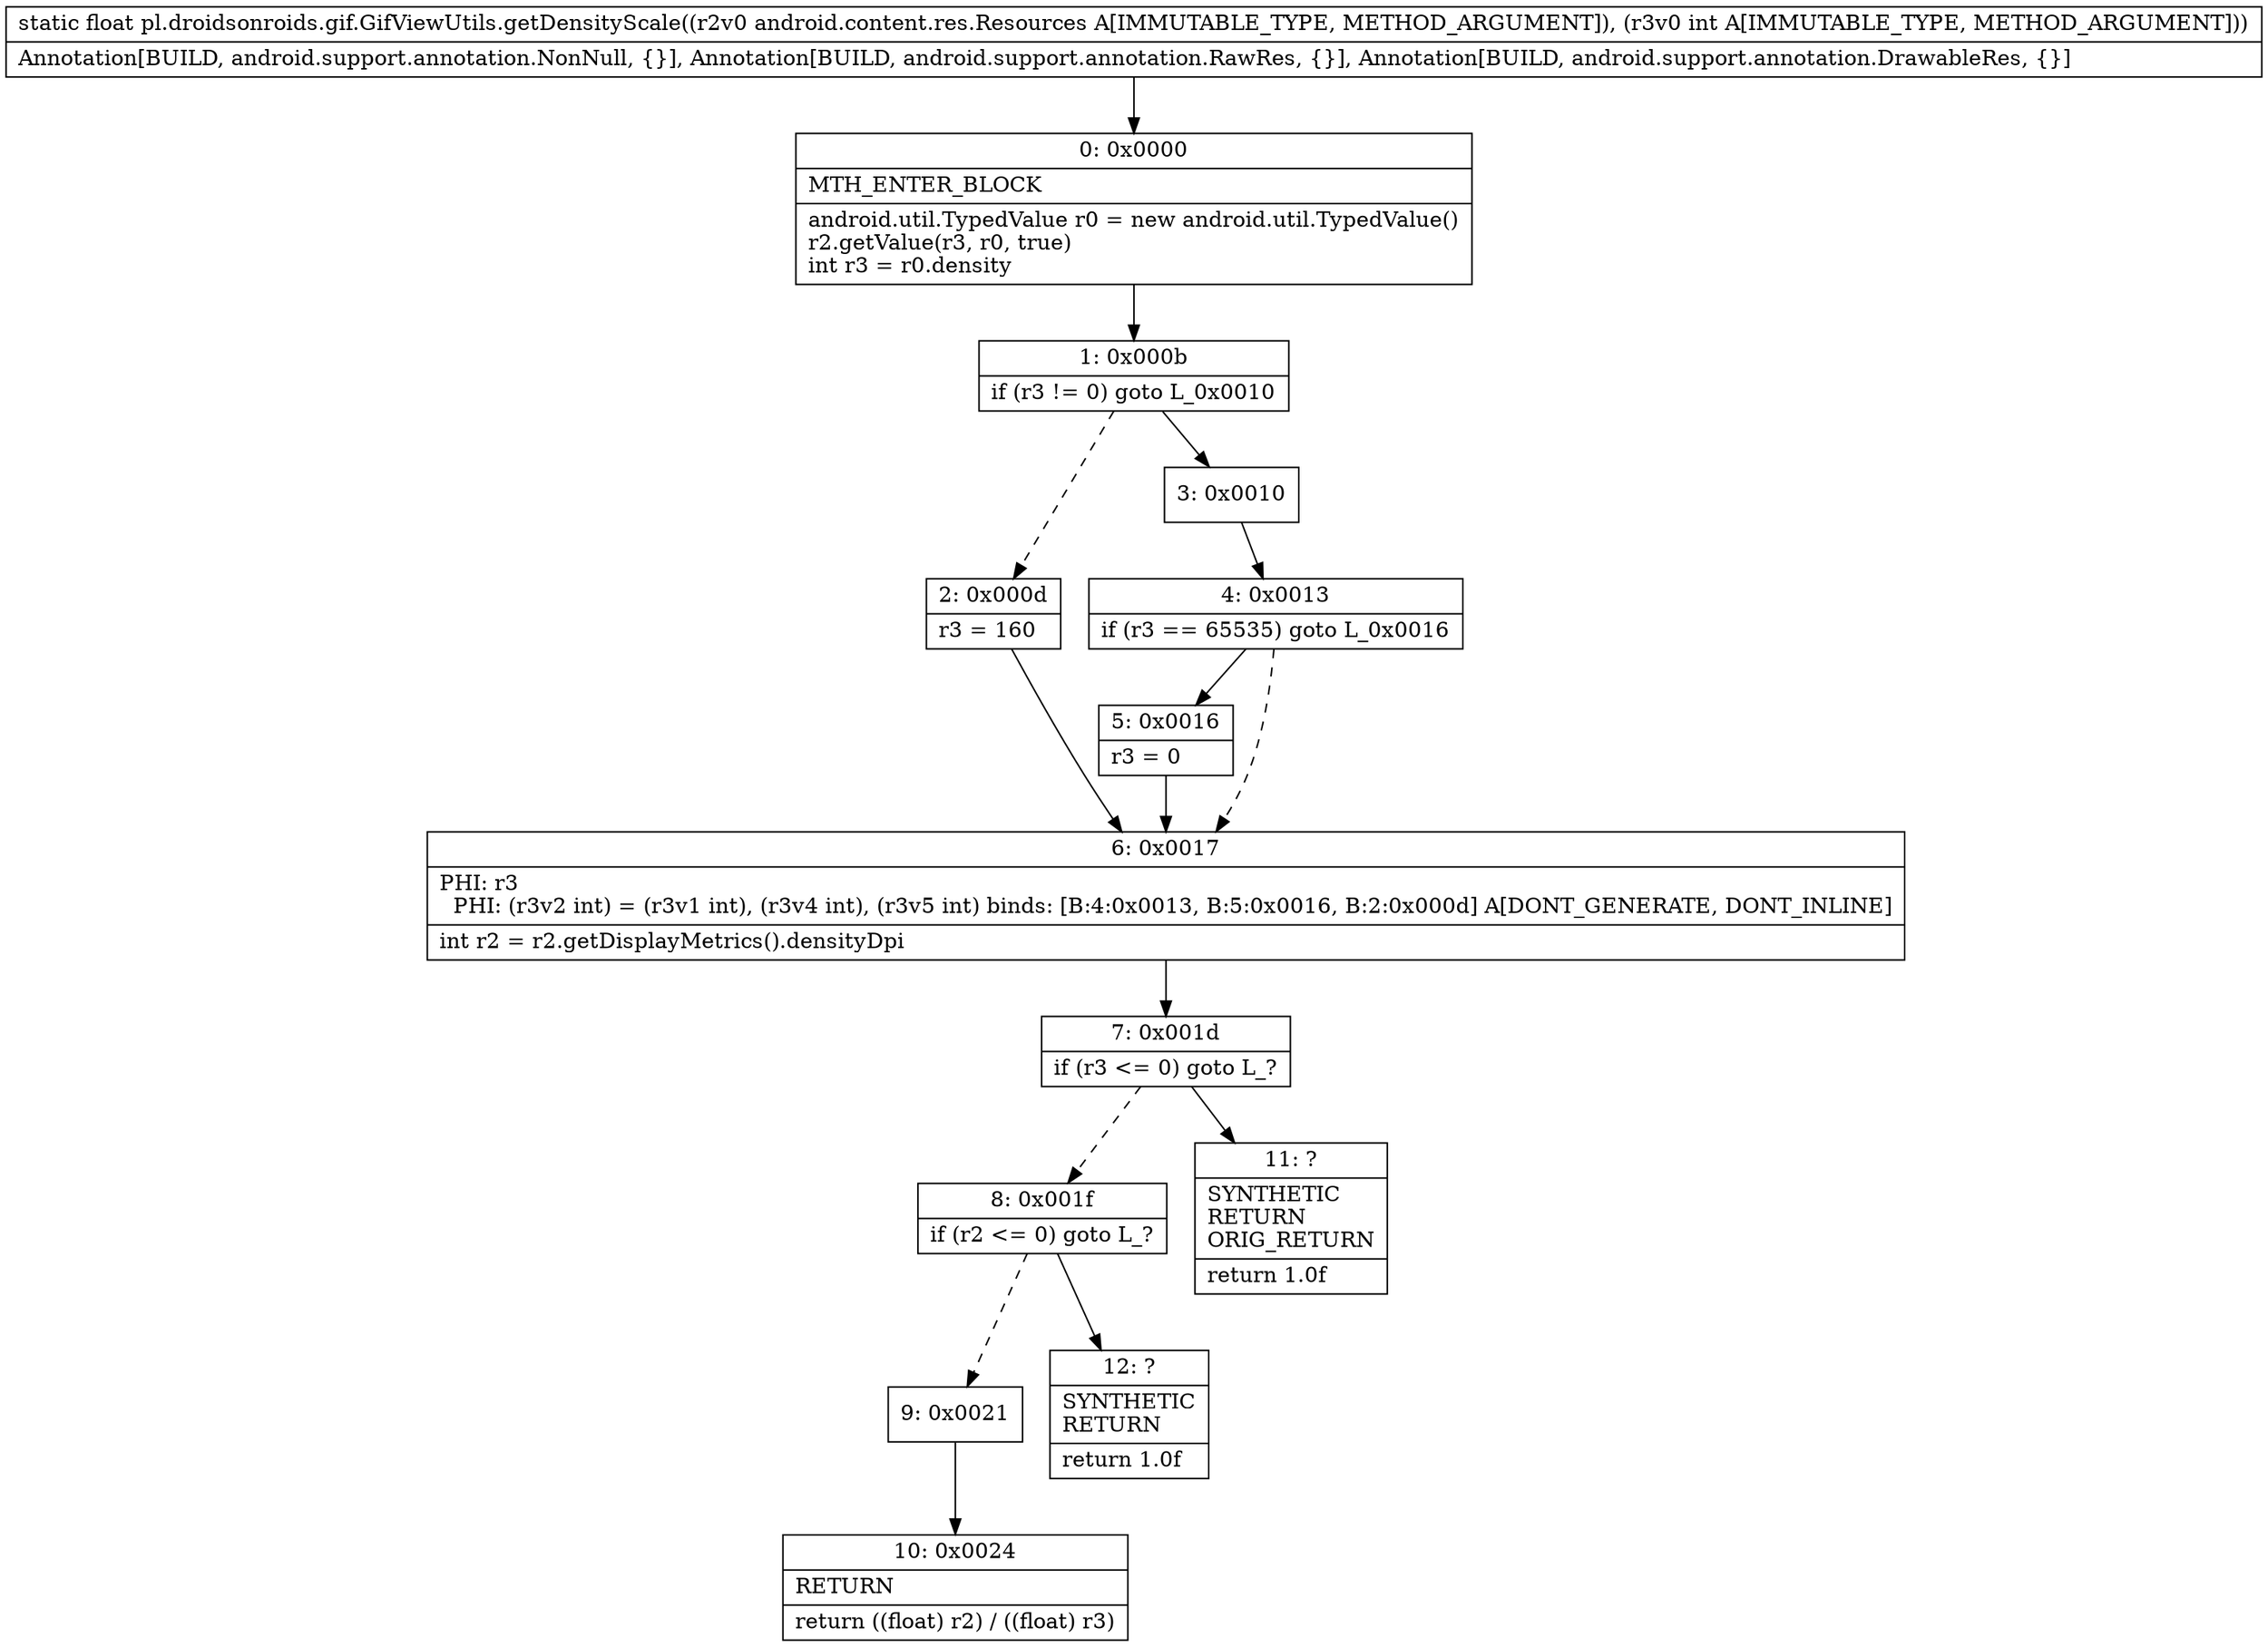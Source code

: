 digraph "CFG forpl.droidsonroids.gif.GifViewUtils.getDensityScale(Landroid\/content\/res\/Resources;I)F" {
Node_0 [shape=record,label="{0\:\ 0x0000|MTH_ENTER_BLOCK\l|android.util.TypedValue r0 = new android.util.TypedValue()\lr2.getValue(r3, r0, true)\lint r3 = r0.density\l}"];
Node_1 [shape=record,label="{1\:\ 0x000b|if (r3 != 0) goto L_0x0010\l}"];
Node_2 [shape=record,label="{2\:\ 0x000d|r3 = 160\l}"];
Node_3 [shape=record,label="{3\:\ 0x0010}"];
Node_4 [shape=record,label="{4\:\ 0x0013|if (r3 == 65535) goto L_0x0016\l}"];
Node_5 [shape=record,label="{5\:\ 0x0016|r3 = 0\l}"];
Node_6 [shape=record,label="{6\:\ 0x0017|PHI: r3 \l  PHI: (r3v2 int) = (r3v1 int), (r3v4 int), (r3v5 int) binds: [B:4:0x0013, B:5:0x0016, B:2:0x000d] A[DONT_GENERATE, DONT_INLINE]\l|int r2 = r2.getDisplayMetrics().densityDpi\l}"];
Node_7 [shape=record,label="{7\:\ 0x001d|if (r3 \<= 0) goto L_?\l}"];
Node_8 [shape=record,label="{8\:\ 0x001f|if (r2 \<= 0) goto L_?\l}"];
Node_9 [shape=record,label="{9\:\ 0x0021}"];
Node_10 [shape=record,label="{10\:\ 0x0024|RETURN\l|return ((float) r2) \/ ((float) r3)\l}"];
Node_11 [shape=record,label="{11\:\ ?|SYNTHETIC\lRETURN\lORIG_RETURN\l|return 1.0f\l}"];
Node_12 [shape=record,label="{12\:\ ?|SYNTHETIC\lRETURN\l|return 1.0f\l}"];
MethodNode[shape=record,label="{static float pl.droidsonroids.gif.GifViewUtils.getDensityScale((r2v0 android.content.res.Resources A[IMMUTABLE_TYPE, METHOD_ARGUMENT]), (r3v0 int A[IMMUTABLE_TYPE, METHOD_ARGUMENT]))  | Annotation[BUILD, android.support.annotation.NonNull, \{\}], Annotation[BUILD, android.support.annotation.RawRes, \{\}], Annotation[BUILD, android.support.annotation.DrawableRes, \{\}]\l}"];
MethodNode -> Node_0;
Node_0 -> Node_1;
Node_1 -> Node_2[style=dashed];
Node_1 -> Node_3;
Node_2 -> Node_6;
Node_3 -> Node_4;
Node_4 -> Node_5;
Node_4 -> Node_6[style=dashed];
Node_5 -> Node_6;
Node_6 -> Node_7;
Node_7 -> Node_8[style=dashed];
Node_7 -> Node_11;
Node_8 -> Node_9[style=dashed];
Node_8 -> Node_12;
Node_9 -> Node_10;
}

